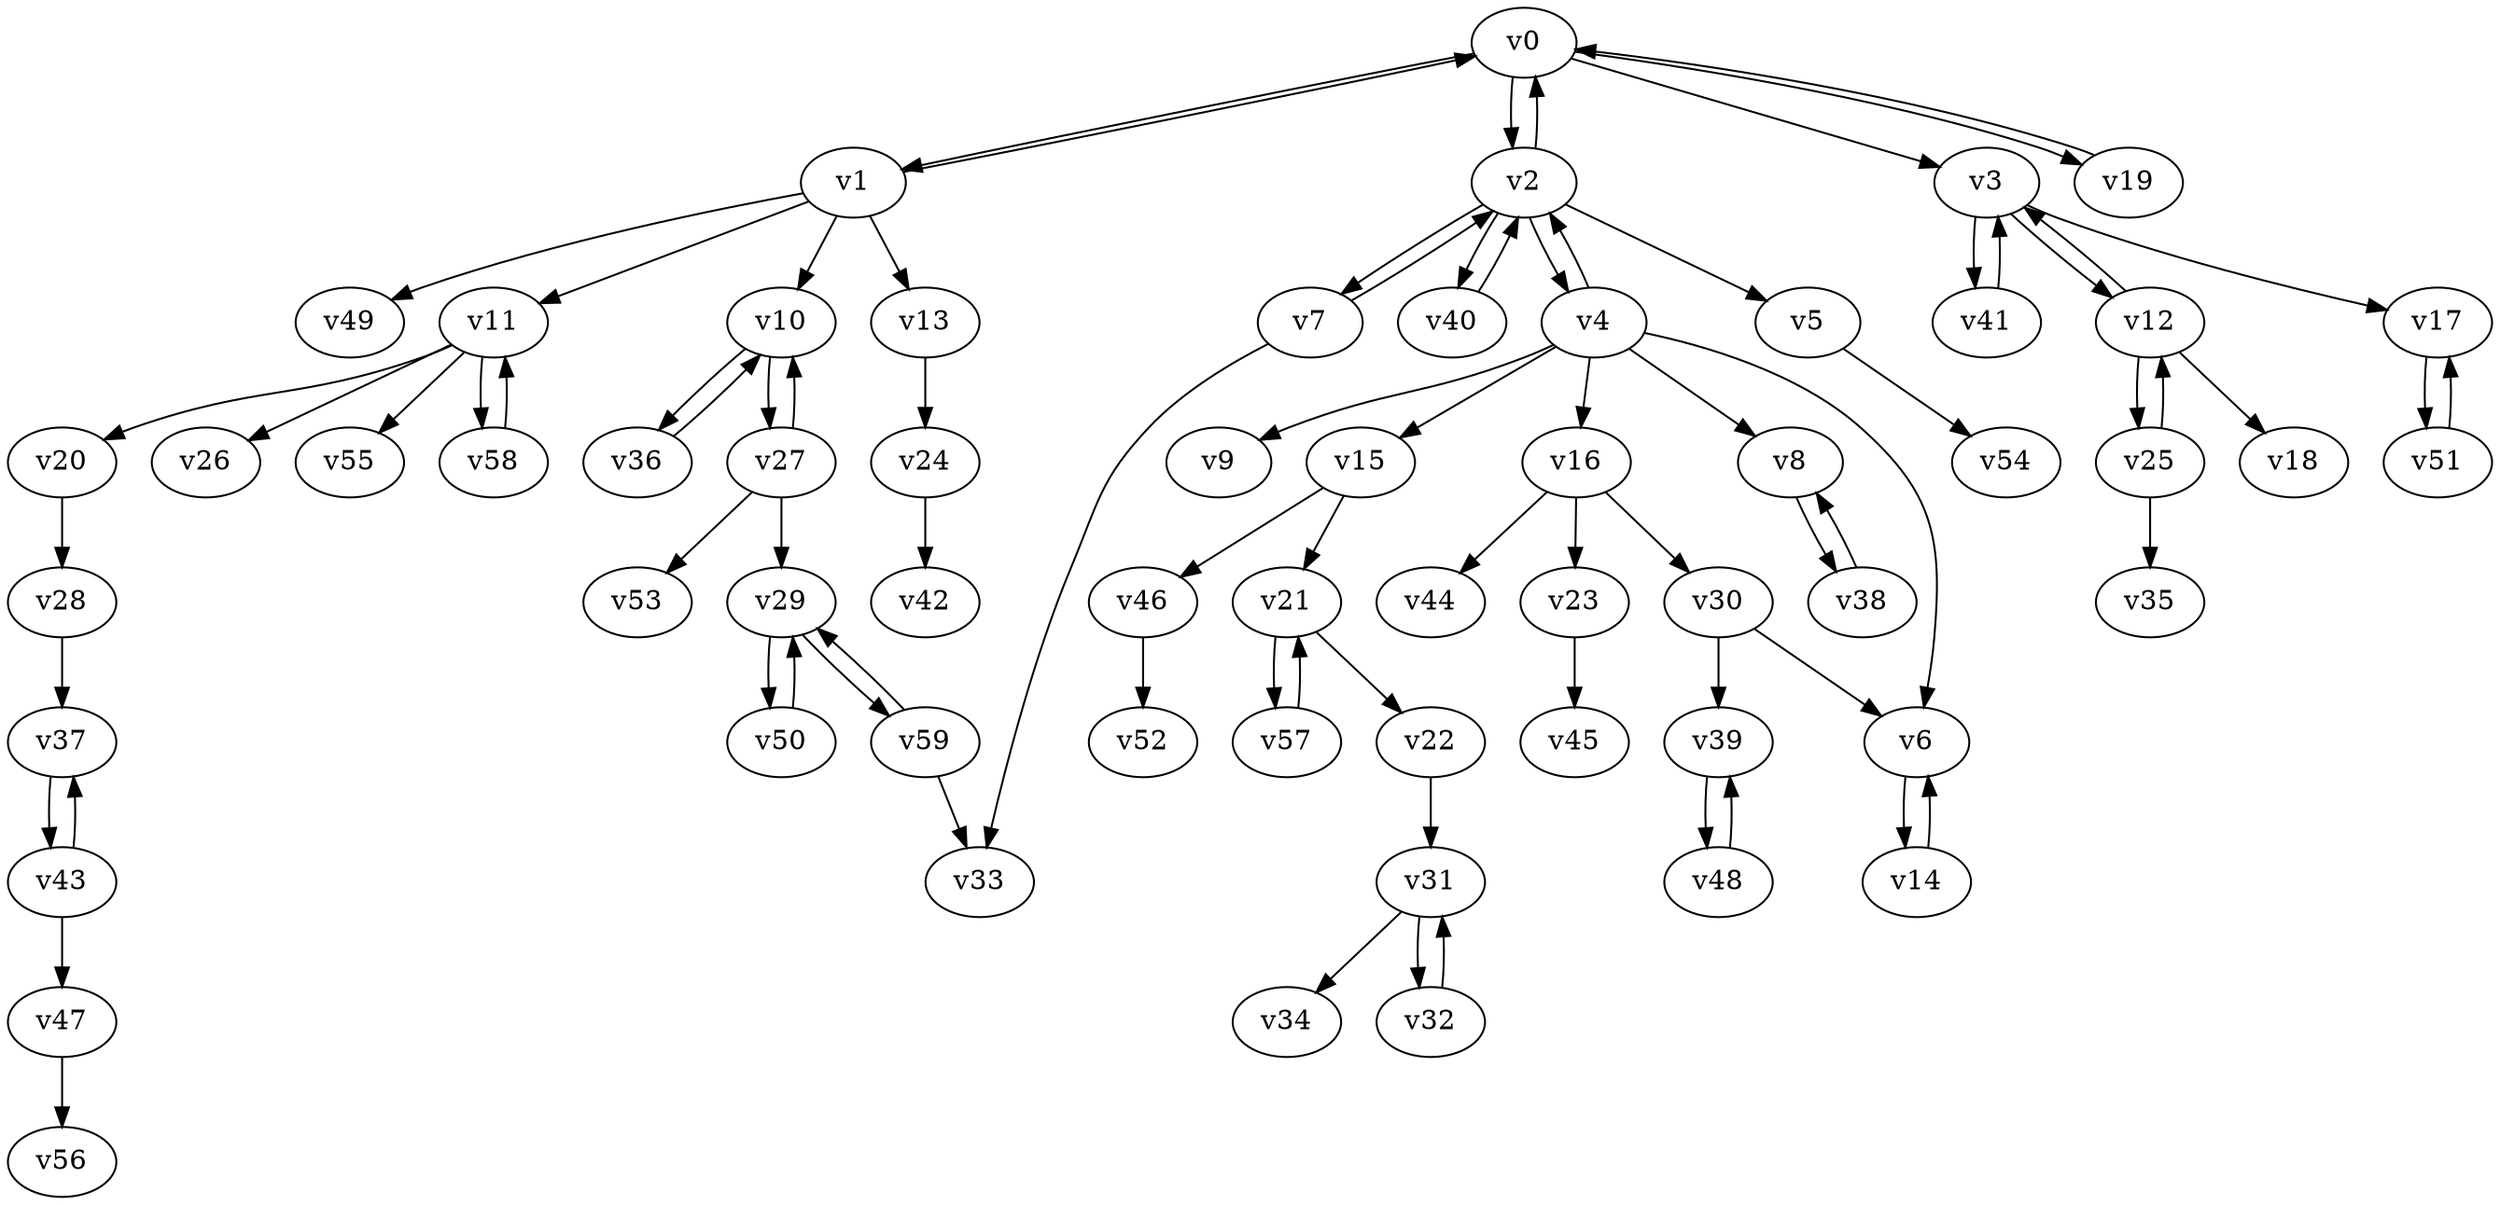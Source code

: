 digraph test083 {
    v0 [name="v0", player=0, weight=12];
    v1 [name="v1", player=1, weight=5];
    v2 [name="v2", player=0, weight=6];
    v3 [name="v3", player=1, weight=10];
    v4 [name="v4", player=0, weight=4];
    v5 [name="v5", player=1, weight=5];
    v6 [name="v6", player=0, weight=-2];
    v7 [name="v7", player=1, weight=10];
    v8 [name="v8", player=0, weight=10];
    v9 [name="v9", player=1, weight=1];
    v10 [name="v10", player=0, weight=9];
    v11 [name="v11", player=1, weight=11];
    v12 [name="v12", player=0, weight=2];
    v13 [name="v13", player=1, weight=6];
    v14 [name="v14", player=0, weight=2];
    v15 [name="v15", player=1, weight=13];
    v16 [name="v16", player=0, weight=10];
    v17 [name="v17", player=1, weight=12];
    v18 [name="v18", player=0, weight=12];
    v19 [name="v19", player=1, weight=7];
    v20 [name="v20", player=0, weight=-1];
    v21 [name="v21", player=1, weight=13];
    v22 [name="v22", player=0, weight=0];
    v23 [name="v23", player=1, weight=7];
    v24 [name="v24", player=0, weight=13];
    v25 [name="v25", player=1, weight=10];
    v26 [name="v26", player=0, weight=8];
    v27 [name="v27", player=1, weight=2];
    v28 [name="v28", player=0, weight=2];
    v29 [name="v29", player=1, weight=2];
    v30 [name="v30", player=0, weight=2];
    v31 [name="v31", player=1, weight=5];
    v32 [name="v32", player=0, weight=13];
    v33 [name="v33", player=1, weight=12];
    v34 [name="v34", player=0, weight=6];
    v35 [name="v35", player=1, weight=0];
    v36 [name="v36", player=0, weight=13];
    v37 [name="v37", player=1, weight=16];
    v38 [name="v38", player=0, weight=13];
    v39 [name="v39", player=1, weight=6];
    v40 [name="v40", player=0, weight=10];
    v41 [name="v41", player=1, weight=-1];
    v42 [name="v42", player=0, weight=1];
    v43 [name="v43", player=1, weight=13];
    v44 [name="v44", player=0, weight=16];
    v45 [name="v45", player=1, weight=10];
    v46 [name="v46", player=0, weight=8];
    v47 [name="v47", player=1, weight=4];
    v48 [name="v48", player=0, weight=5];
    v49 [name="v49", player=1, weight=13];
    v50 [name="v50", player=0, weight=5];
    v51 [name="v51", player=1, weight=6];
    v52 [name="v52", player=0, weight=14];
    v53 [name="v53", player=1, weight=0];
    v54 [name="v54", player=0, weight=8];
    v55 [name="v55", player=1, weight=3];
    v56 [name="v56", player=0, weight=9];
    v57 [name="v57", player=1, weight=4];
    v58 [name="v58", player=0, weight=4];
    v59 [name="v59", player=1, weight=12];
    v0 -> v1;
    v1 -> v0;
    v0 -> v2;
    v2 -> v0;
    v0 -> v3;
    v2 -> v4;
    v4 -> v2;
    v2 -> v5;
    v4 -> v6;
    v2 -> v7;
    v7 -> v2;
    v4 -> v8;
    v4 -> v9;
    v1 -> v10;
    v1 -> v11;
    v3 -> v12;
    v12 -> v3;
    v1 -> v13;
    v6 -> v14;
    v14 -> v6;
    v4 -> v15;
    v4 -> v16;
    v3 -> v17;
    v12 -> v18;
    v0 -> v19;
    v19 -> v0;
    v11 -> v20;
    v15 -> v21;
    v21 -> v22;
    v16 -> v23;
    v13 -> v24;
    v12 -> v25;
    v25 -> v12;
    v11 -> v26;
    v10 -> v27;
    v27 -> v10;
    v20 -> v28;
    v27 -> v29;
    v16 -> v30;
    v22 -> v31;
    v31 -> v32;
    v32 -> v31;
    v7 -> v33;
    v31 -> v34;
    v25 -> v35;
    v10 -> v36;
    v36 -> v10;
    v28 -> v37;
    v8 -> v38;
    v38 -> v8;
    v30 -> v39;
    v2 -> v40;
    v40 -> v2;
    v3 -> v41;
    v41 -> v3;
    v24 -> v42;
    v37 -> v43;
    v43 -> v37;
    v16 -> v44;
    v23 -> v45;
    v15 -> v46;
    v43 -> v47;
    v39 -> v48;
    v48 -> v39;
    v1 -> v49;
    v29 -> v50;
    v50 -> v29;
    v17 -> v51;
    v51 -> v17;
    v46 -> v52;
    v27 -> v53;
    v5 -> v54;
    v11 -> v55;
    v47 -> v56;
    v21 -> v57;
    v57 -> v21;
    v11 -> v58;
    v58 -> v11;
    v29 -> v59;
    v59 -> v29;
    v30 -> v6;
    v59 -> v33;
}

